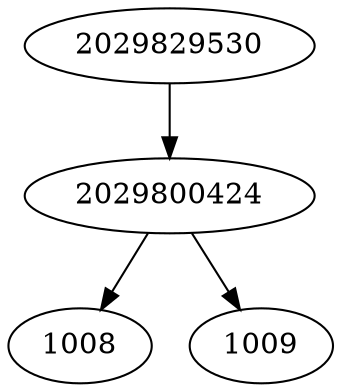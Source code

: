 strict digraph  {
1008;
1009;
2029829530;
2029800424;
2029829530 -> 2029800424;
2029800424 -> 1009;
2029800424 -> 1008;
}
